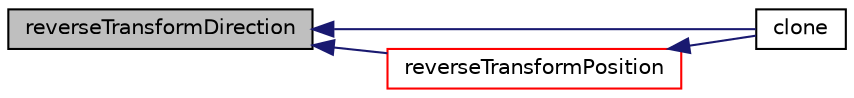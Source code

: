digraph "reverseTransformDirection"
{
  bgcolor="transparent";
  edge [fontname="Helvetica",fontsize="10",labelfontname="Helvetica",labelfontsize="10"];
  node [fontname="Helvetica",fontsize="10",shape=record];
  rankdir="LR";
  Node1046 [label="reverseTransformDirection",height=0.2,width=0.4,color="black", fillcolor="grey75", style="filled", fontcolor="black"];
  Node1046 -> Node1047 [dir="back",color="midnightblue",fontsize="10",style="solid",fontname="Helvetica"];
  Node1047 [label="clone",height=0.2,width=0.4,color="black",URL="$a26077.html#afff6d4f7511147e0c8a4b8a5448296ec",tooltip="Construct and return a clone, resetting the face list. "];
  Node1046 -> Node1048 [dir="back",color="midnightblue",fontsize="10",style="solid",fontname="Helvetica"];
  Node1048 [label="reverseTransformPosition",height=0.2,width=0.4,color="red",URL="$a26077.html#aeeca279447574f32ccedc803ce07c667",tooltip="Transform a patch-based position from this side to nbr side. "];
  Node1048 -> Node1047 [dir="back",color="midnightblue",fontsize="10",style="solid",fontname="Helvetica"];
}
